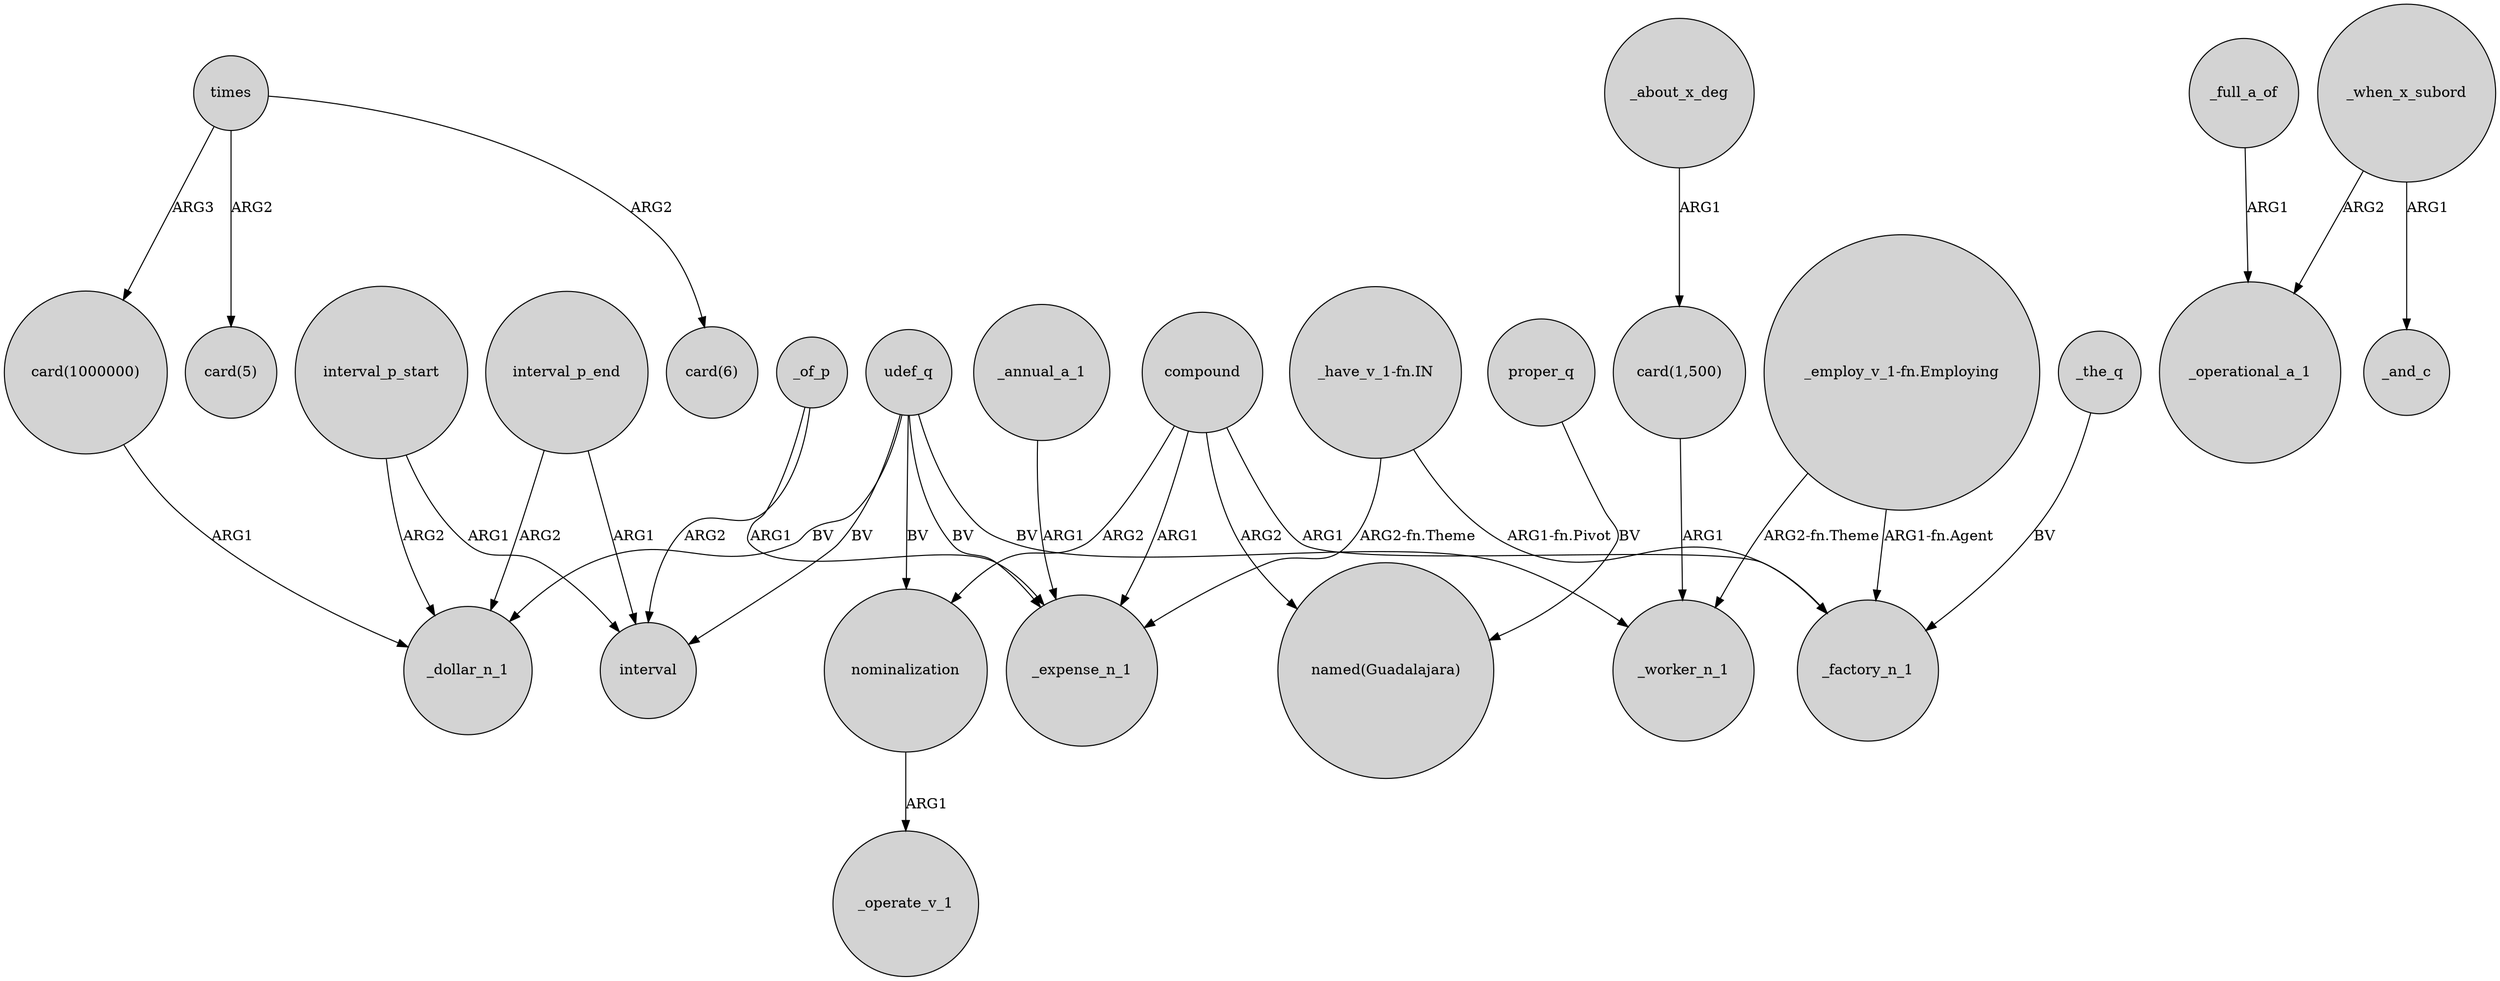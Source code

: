 digraph {
	node [shape=circle style=filled]
	times -> "card(5)" [label=ARG2]
	udef_q -> _expense_n_1 [label=BV]
	"card(1000000)" -> _dollar_n_1 [label=ARG1]
	compound -> _expense_n_1 [label=ARG1]
	nominalization -> _operate_v_1 [label=ARG1]
	_of_p -> interval [label=ARG2]
	_about_x_deg -> "card(1,500)" [label=ARG1]
	_full_a_of -> _operational_a_1 [label=ARG1]
	udef_q -> _worker_n_1 [label=BV]
	compound -> _factory_n_1 [label=ARG1]
	"card(1,500)" -> _worker_n_1 [label=ARG1]
	times -> "card(6)" [label=ARG2]
	compound -> nominalization [label=ARG2]
	_when_x_subord -> _operational_a_1 [label=ARG2]
	compound -> "named(Guadalajara)" [label=ARG2]
	"_have_v_1-fn.IN" -> _factory_n_1 [label="ARG1-fn.Pivot"]
	"_employ_v_1-fn.Employing" -> _worker_n_1 [label="ARG2-fn.Theme"]
	_of_p -> _expense_n_1 [label=ARG1]
	interval_p_start -> interval [label=ARG1]
	_when_x_subord -> _and_c [label=ARG1]
	times -> "card(1000000)" [label=ARG3]
	"_have_v_1-fn.IN" -> _expense_n_1 [label="ARG2-fn.Theme"]
	proper_q -> "named(Guadalajara)" [label=BV]
	udef_q -> nominalization [label=BV]
	interval_p_start -> _dollar_n_1 [label=ARG2]
	interval_p_end -> interval [label=ARG1]
	"_employ_v_1-fn.Employing" -> _factory_n_1 [label="ARG1-fn.Agent"]
	interval_p_end -> _dollar_n_1 [label=ARG2]
	_the_q -> _factory_n_1 [label=BV]
	_annual_a_1 -> _expense_n_1 [label=ARG1]
	udef_q -> interval [label=BV]
	udef_q -> _dollar_n_1 [label=BV]
}
